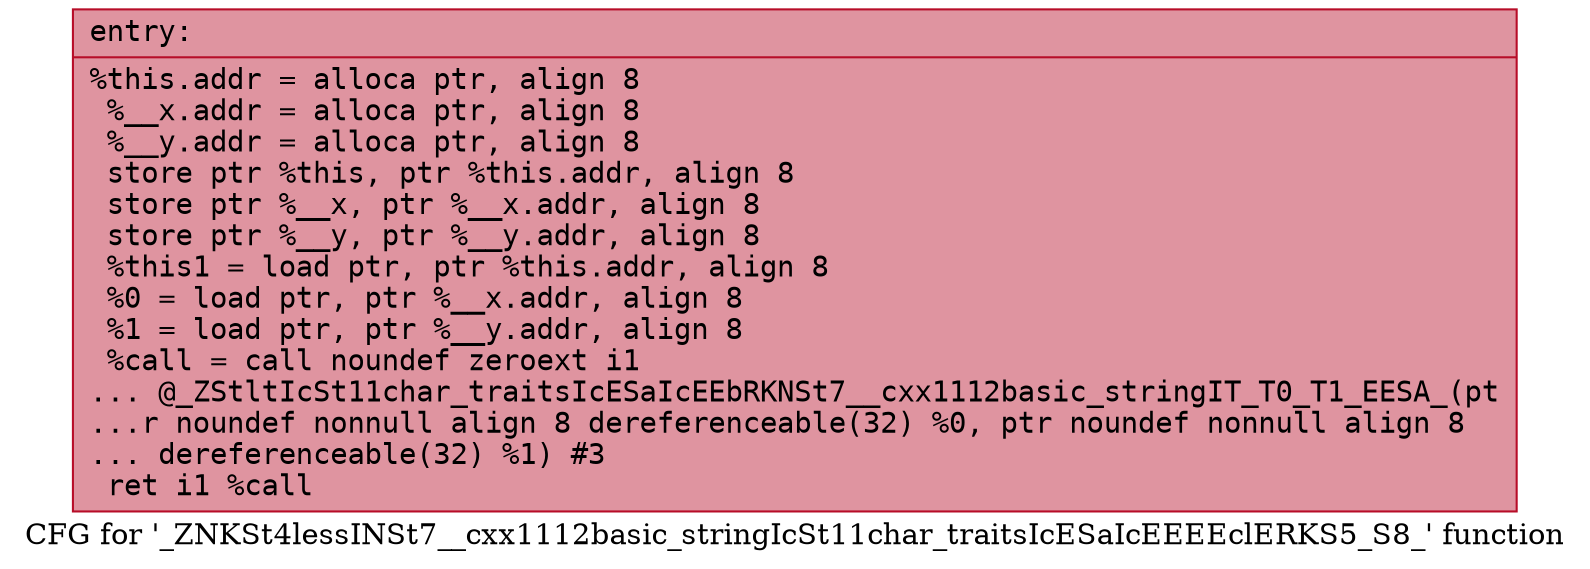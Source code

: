 digraph "CFG for '_ZNKSt4lessINSt7__cxx1112basic_stringIcSt11char_traitsIcESaIcEEEEclERKS5_S8_' function" {
	label="CFG for '_ZNKSt4lessINSt7__cxx1112basic_stringIcSt11char_traitsIcESaIcEEEEclERKS5_S8_' function";

	Node0x55cf47c5c3d0 [shape=record,color="#b70d28ff", style=filled, fillcolor="#b70d2870" fontname="Courier",label="{entry:\l|  %this.addr = alloca ptr, align 8\l  %__x.addr = alloca ptr, align 8\l  %__y.addr = alloca ptr, align 8\l  store ptr %this, ptr %this.addr, align 8\l  store ptr %__x, ptr %__x.addr, align 8\l  store ptr %__y, ptr %__y.addr, align 8\l  %this1 = load ptr, ptr %this.addr, align 8\l  %0 = load ptr, ptr %__x.addr, align 8\l  %1 = load ptr, ptr %__y.addr, align 8\l  %call = call noundef zeroext i1\l... @_ZStltIcSt11char_traitsIcESaIcEEbRKNSt7__cxx1112basic_stringIT_T0_T1_EESA_(pt\l...r noundef nonnull align 8 dereferenceable(32) %0, ptr noundef nonnull align 8\l... dereferenceable(32) %1) #3\l  ret i1 %call\l}"];
}
